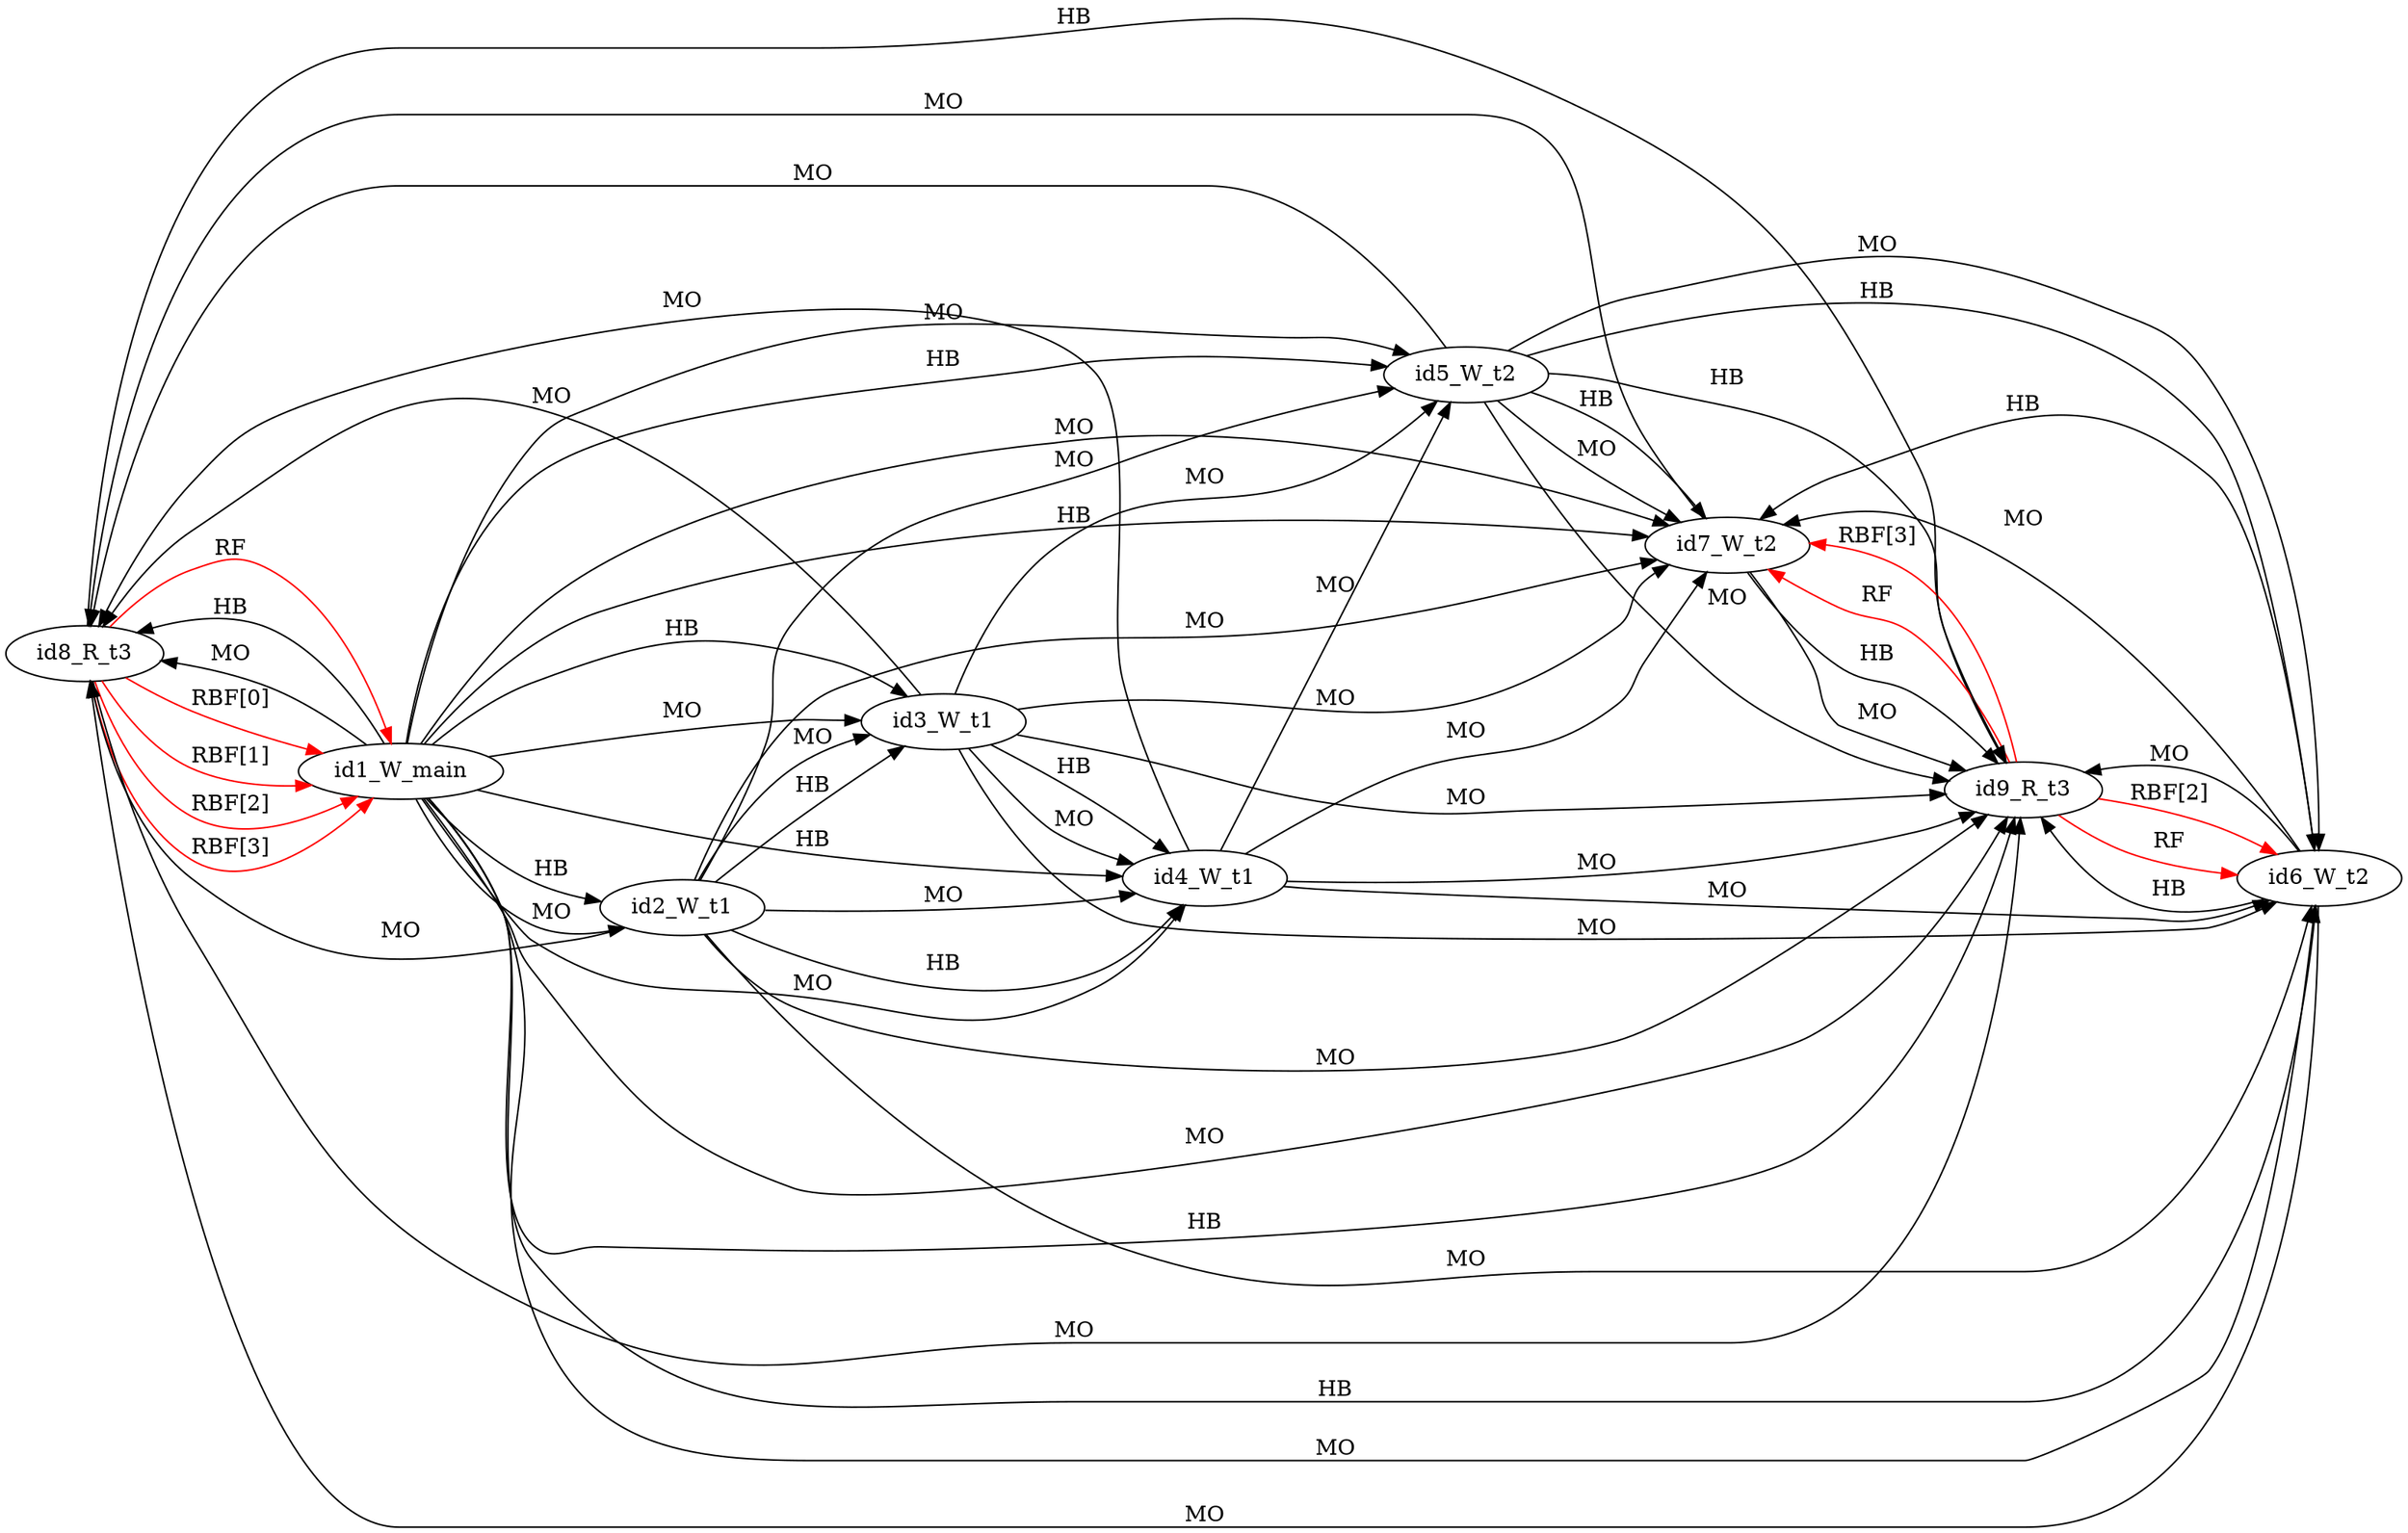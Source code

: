 digraph memory_model {
rankdir=LR;
id8_R_t3 -> id1_W_main [label = "RBF[0]", color="red"];
id8_R_t3 -> id1_W_main [label = "RBF[1]", color="red"];
id8_R_t3 -> id1_W_main [label = "RBF[2]", color="red"];
id8_R_t3 -> id1_W_main [label = "RBF[3]", color="red"];
id9_R_t3 -> id6_W_t2 [label = "RBF[2]", color="red"];
id9_R_t3 -> id7_W_t2 [label = "RBF[3]", color="red"];
id8_R_t3 -> id1_W_main [label = "RF", color="red"];
id9_R_t3 -> id6_W_t2 [label = "RF", color="red"];
id9_R_t3 -> id7_W_t2 [label = "RF", color="red"];
id2_W_t1 -> id3_W_t1 [label = "HB", color="black"];
id2_W_t1 -> id4_W_t1 [label = "HB", color="black"];
id3_W_t1 -> id4_W_t1 [label = "HB", color="black"];
id5_W_t2 -> id6_W_t2 [label = "HB", color="black"];
id5_W_t2 -> id7_W_t2 [label = "HB", color="black"];
id6_W_t2 -> id7_W_t2 [label = "HB", color="black"];
id8_R_t3 -> id9_R_t3 [label = "HB", color="black"];
id1_W_main -> id2_W_t1 [label = "HB", color="black"];
id1_W_main -> id3_W_t1 [label = "HB", color="black"];
id1_W_main -> id4_W_t1 [label = "HB", color="black"];
id1_W_main -> id5_W_t2 [label = "HB", color="black"];
id1_W_main -> id6_W_t2 [label = "HB", color="black"];
id1_W_main -> id7_W_t2 [label = "HB", color="black"];
id1_W_main -> id8_R_t3 [label = "HB", color="black"];
id1_W_main -> id9_R_t3 [label = "HB", color="black"];
id5_W_t2 -> id9_R_t3 [label = "HB", color="black"];
id6_W_t2 -> id9_R_t3 [label = "HB", color="black"];
id7_W_t2 -> id9_R_t3 [label = "HB", color="black"];
id2_W_t1 -> id3_W_t1 [label = "MO", color="black"];
id2_W_t1 -> id4_W_t1 [label = "MO", color="black"];
id3_W_t1 -> id4_W_t1 [label = "MO", color="black"];
id5_W_t2 -> id6_W_t2 [label = "MO", color="black"];
id5_W_t2 -> id7_W_t2 [label = "MO", color="black"];
id6_W_t2 -> id7_W_t2 [label = "MO", color="black"];
id8_R_t3 -> id9_R_t3 [label = "MO", color="black"];
id1_W_main -> id2_W_t1 [label = "MO", color="black"];
id1_W_main -> id3_W_t1 [label = "MO", color="black"];
id1_W_main -> id4_W_t1 [label = "MO", color="black"];
id1_W_main -> id5_W_t2 [label = "MO", color="black"];
id1_W_main -> id6_W_t2 [label = "MO", color="black"];
id1_W_main -> id7_W_t2 [label = "MO", color="black"];
id1_W_main -> id8_R_t3 [label = "MO", color="black"];
id1_W_main -> id9_R_t3 [label = "MO", color="black"];
id2_W_t1 -> id5_W_t2 [label = "MO", color="black"];
id2_W_t1 -> id6_W_t2 [label = "MO", color="black"];
id2_W_t1 -> id7_W_t2 [label = "MO", color="black"];
id2_W_t1 -> id8_R_t3 [label = "MO", color="black"];
id2_W_t1 -> id9_R_t3 [label = "MO", color="black"];
id3_W_t1 -> id5_W_t2 [label = "MO", color="black"];
id3_W_t1 -> id6_W_t2 [label = "MO", color="black"];
id3_W_t1 -> id7_W_t2 [label = "MO", color="black"];
id3_W_t1 -> id8_R_t3 [label = "MO", color="black"];
id3_W_t1 -> id9_R_t3 [label = "MO", color="black"];
id4_W_t1 -> id5_W_t2 [label = "MO", color="black"];
id4_W_t1 -> id6_W_t2 [label = "MO", color="black"];
id4_W_t1 -> id7_W_t2 [label = "MO", color="black"];
id4_W_t1 -> id8_R_t3 [label = "MO", color="black"];
id4_W_t1 -> id9_R_t3 [label = "MO", color="black"];
id5_W_t2 -> id8_R_t3 [label = "MO", color="black"];
id5_W_t2 -> id9_R_t3 [label = "MO", color="black"];
id6_W_t2 -> id8_R_t3 [label = "MO", color="black"];
id6_W_t2 -> id9_R_t3 [label = "MO", color="black"];
id7_W_t2 -> id8_R_t3 [label = "MO", color="black"];
id7_W_t2 -> id9_R_t3 [label = "MO", color="black"];
}